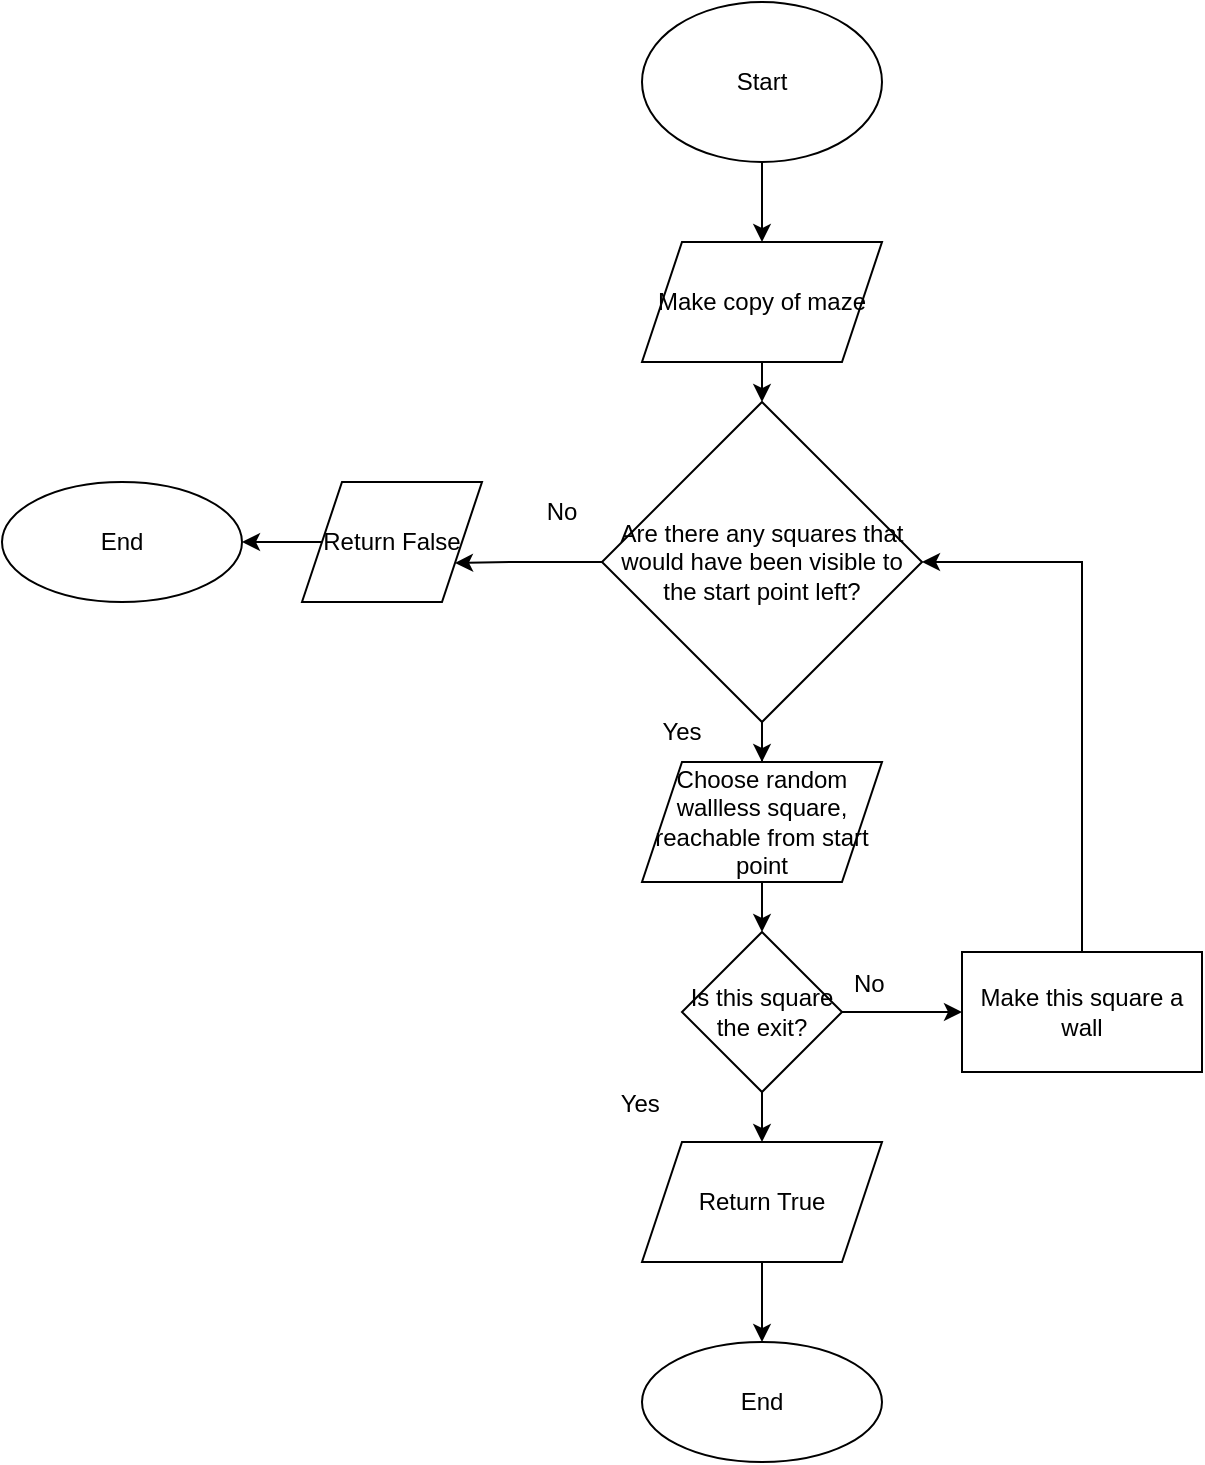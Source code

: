 <mxfile version="16.2.6" type="github">
  <diagram id="ByIOrJhQ2ClGxKxaFntT" name="Page-1">
    <mxGraphModel dx="1422" dy="801" grid="1" gridSize="10" guides="1" tooltips="1" connect="1" arrows="1" fold="1" page="1" pageScale="1" pageWidth="827" pageHeight="1169" math="0" shadow="0">
      <root>
        <mxCell id="0" />
        <mxCell id="1" parent="0" />
        <mxCell id="_D1UaXkwufoPM3niLP6T-3" value="" style="edgeStyle=orthogonalEdgeStyle;rounded=0;orthogonalLoop=1;jettySize=auto;html=1;entryX=0.5;entryY=0;entryDx=0;entryDy=0;" parent="1" source="_D1UaXkwufoPM3niLP6T-1" target="_D1UaXkwufoPM3niLP6T-2" edge="1">
          <mxGeometry relative="1" as="geometry">
            <mxPoint x="400" y="320" as="targetPoint" />
          </mxGeometry>
        </mxCell>
        <mxCell id="_D1UaXkwufoPM3niLP6T-1" value="Start" style="ellipse;whiteSpace=wrap;html=1;" parent="1" vertex="1">
          <mxGeometry x="340" y="120" width="120" height="80" as="geometry" />
        </mxCell>
        <mxCell id="rjgxOBaBuP4fKDTNDwr9-9" style="edgeStyle=orthogonalEdgeStyle;rounded=0;orthogonalLoop=1;jettySize=auto;html=1;exitX=0.5;exitY=1;exitDx=0;exitDy=0;entryX=0.5;entryY=0;entryDx=0;entryDy=0;" edge="1" parent="1" source="_D1UaXkwufoPM3niLP6T-2" target="rjgxOBaBuP4fKDTNDwr9-8">
          <mxGeometry relative="1" as="geometry" />
        </mxCell>
        <mxCell id="_D1UaXkwufoPM3niLP6T-2" value="Make copy of maze" style="shape=parallelogram;perimeter=parallelogramPerimeter;whiteSpace=wrap;html=1;fixedSize=1;" parent="1" vertex="1">
          <mxGeometry x="340" y="240" width="120" height="60" as="geometry" />
        </mxCell>
        <mxCell id="RQSxFL7EHFWrjc3uOryo-2" value="" style="edgeStyle=orthogonalEdgeStyle;rounded=0;orthogonalLoop=1;jettySize=auto;html=1;" parent="1" source="_D1UaXkwufoPM3niLP6T-4" edge="1">
          <mxGeometry relative="1" as="geometry">
            <mxPoint x="400" y="585" as="targetPoint" />
          </mxGeometry>
        </mxCell>
        <mxCell id="_D1UaXkwufoPM3niLP6T-4" value="Choose random wallless square, reachable from start point" style="shape=parallelogram;perimeter=parallelogramPerimeter;whiteSpace=wrap;html=1;fixedSize=1;" parent="1" vertex="1">
          <mxGeometry x="340" y="500" width="120" height="60" as="geometry" />
        </mxCell>
        <mxCell id="RQSxFL7EHFWrjc3uOryo-5" value="" style="edgeStyle=orthogonalEdgeStyle;rounded=0;orthogonalLoop=1;jettySize=auto;html=1;" parent="1" source="RQSxFL7EHFWrjc3uOryo-3" edge="1">
          <mxGeometry relative="1" as="geometry">
            <mxPoint x="400" y="690" as="targetPoint" />
          </mxGeometry>
        </mxCell>
        <mxCell id="rjgxOBaBuP4fKDTNDwr9-2" value="" style="edgeStyle=orthogonalEdgeStyle;rounded=0;orthogonalLoop=1;jettySize=auto;html=1;" edge="1" parent="1" source="RQSxFL7EHFWrjc3uOryo-3" target="rjgxOBaBuP4fKDTNDwr9-1">
          <mxGeometry relative="1" as="geometry" />
        </mxCell>
        <mxCell id="RQSxFL7EHFWrjc3uOryo-3" value="Is this square the exit?" style="rhombus;whiteSpace=wrap;html=1;" parent="1" vertex="1">
          <mxGeometry x="360" y="585" width="80" height="80" as="geometry" />
        </mxCell>
        <mxCell id="RQSxFL7EHFWrjc3uOryo-4" value="End" style="ellipse;whiteSpace=wrap;html=1;" parent="1" vertex="1">
          <mxGeometry x="340" y="790" width="120" height="60" as="geometry" />
        </mxCell>
        <mxCell id="RQSxFL7EHFWrjc3uOryo-7" value="" style="edgeStyle=orthogonalEdgeStyle;rounded=0;orthogonalLoop=1;jettySize=auto;html=1;" parent="1" source="RQSxFL7EHFWrjc3uOryo-6" target="RQSxFL7EHFWrjc3uOryo-4" edge="1">
          <mxGeometry relative="1" as="geometry" />
        </mxCell>
        <mxCell id="RQSxFL7EHFWrjc3uOryo-6" value="Return True" style="shape=parallelogram;perimeter=parallelogramPerimeter;whiteSpace=wrap;html=1;fixedSize=1;" parent="1" vertex="1">
          <mxGeometry x="340" y="690" width="120" height="60" as="geometry" />
        </mxCell>
        <mxCell id="rjgxOBaBuP4fKDTNDwr9-1" value="Make this square a wall" style="whiteSpace=wrap;html=1;" vertex="1" parent="1">
          <mxGeometry x="500" y="595" width="120" height="60" as="geometry" />
        </mxCell>
        <mxCell id="rjgxOBaBuP4fKDTNDwr9-5" value="" style="edgeStyle=orthogonalEdgeStyle;rounded=0;orthogonalLoop=1;jettySize=auto;html=1;exitX=0.5;exitY=0;exitDx=0;exitDy=0;entryX=1;entryY=0.5;entryDx=0;entryDy=0;" edge="1" parent="1" source="rjgxOBaBuP4fKDTNDwr9-1" target="rjgxOBaBuP4fKDTNDwr9-8">
          <mxGeometry relative="1" as="geometry">
            <mxPoint x="500" y="530" as="sourcePoint" />
            <Array as="points">
              <mxPoint x="560" y="400" />
            </Array>
          </mxGeometry>
        </mxCell>
        <mxCell id="rjgxOBaBuP4fKDTNDwr9-6" value=" Yes" style="text;strokeColor=none;fillColor=none;align=left;verticalAlign=middle;spacingLeft=4;spacingRight=4;overflow=hidden;points=[[0,0.5],[1,0.5]];portConstraint=eastwest;rotatable=0;" vertex="1" parent="1">
          <mxGeometry x="320" y="655" width="80" height="30" as="geometry" />
        </mxCell>
        <mxCell id="rjgxOBaBuP4fKDTNDwr9-7" value="No" style="text;strokeColor=none;fillColor=none;align=left;verticalAlign=middle;spacingLeft=4;spacingRight=4;overflow=hidden;points=[[0,0.5],[1,0.5]];portConstraint=eastwest;rotatable=0;" vertex="1" parent="1">
          <mxGeometry x="440" y="595" width="80" height="30" as="geometry" />
        </mxCell>
        <mxCell id="rjgxOBaBuP4fKDTNDwr9-12" style="edgeStyle=orthogonalEdgeStyle;rounded=0;orthogonalLoop=1;jettySize=auto;html=1;entryX=0.5;entryY=0;entryDx=0;entryDy=0;" edge="1" parent="1" source="rjgxOBaBuP4fKDTNDwr9-8" target="_D1UaXkwufoPM3niLP6T-4">
          <mxGeometry relative="1" as="geometry" />
        </mxCell>
        <mxCell id="rjgxOBaBuP4fKDTNDwr9-20" style="edgeStyle=orthogonalEdgeStyle;rounded=0;orthogonalLoop=1;jettySize=auto;html=1;exitX=0;exitY=0.5;exitDx=0;exitDy=0;entryX=1;entryY=0.75;entryDx=0;entryDy=0;" edge="1" parent="1" source="rjgxOBaBuP4fKDTNDwr9-8" target="rjgxOBaBuP4fKDTNDwr9-19">
          <mxGeometry relative="1" as="geometry">
            <Array as="points">
              <mxPoint x="276" y="400" />
            </Array>
          </mxGeometry>
        </mxCell>
        <mxCell id="rjgxOBaBuP4fKDTNDwr9-8" value="Are there any squares that would have been visible to the start point left?" style="rhombus;whiteSpace=wrap;html=1;" vertex="1" parent="1">
          <mxGeometry x="320" y="320" width="160" height="160" as="geometry" />
        </mxCell>
        <mxCell id="rjgxOBaBuP4fKDTNDwr9-15" value="Yes" style="text;html=1;strokeColor=none;fillColor=none;align=center;verticalAlign=middle;whiteSpace=wrap;rounded=0;" vertex="1" parent="1">
          <mxGeometry x="330" y="470" width="60" height="30" as="geometry" />
        </mxCell>
        <mxCell id="rjgxOBaBuP4fKDTNDwr9-16" value="No" style="text;html=1;strokeColor=none;fillColor=none;align=center;verticalAlign=middle;whiteSpace=wrap;rounded=0;" vertex="1" parent="1">
          <mxGeometry x="270" y="360" width="60" height="30" as="geometry" />
        </mxCell>
        <mxCell id="rjgxOBaBuP4fKDTNDwr9-17" value="End" style="ellipse;whiteSpace=wrap;html=1;" vertex="1" parent="1">
          <mxGeometry x="20" y="360" width="120" height="60" as="geometry" />
        </mxCell>
        <mxCell id="rjgxOBaBuP4fKDTNDwr9-21" value="" style="edgeStyle=orthogonalEdgeStyle;rounded=0;orthogonalLoop=1;jettySize=auto;html=1;" edge="1" parent="1" source="rjgxOBaBuP4fKDTNDwr9-19" target="rjgxOBaBuP4fKDTNDwr9-17">
          <mxGeometry relative="1" as="geometry" />
        </mxCell>
        <mxCell id="rjgxOBaBuP4fKDTNDwr9-19" value="Return False" style="shape=parallelogram;perimeter=parallelogramPerimeter;whiteSpace=wrap;html=1;fixedSize=1;" vertex="1" parent="1">
          <mxGeometry x="170" y="360" width="90" height="60" as="geometry" />
        </mxCell>
      </root>
    </mxGraphModel>
  </diagram>
</mxfile>
